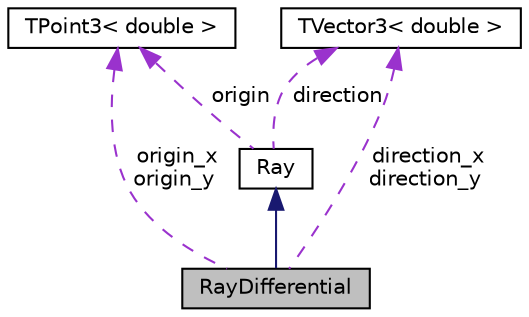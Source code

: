 digraph "RayDifferential"
{
 // LATEX_PDF_SIZE
  edge [fontname="Helvetica",fontsize="10",labelfontname="Helvetica",labelfontsize="10"];
  node [fontname="Helvetica",fontsize="10",shape="box"];
  Node1 [label="RayDifferential",height=0.2,width=0.4,color="black", fillcolor="grey75", style="filled", fontcolor="black",tooltip="ray differential"];
  Node2 -> Node1 [dir="back",color="midnightblue",fontsize="10",style="solid"];
  Node2 [label="Ray",height=0.2,width=0.4,color="black", fillcolor="white", style="filled",URL="$struct_ray.html",tooltip="ray"];
  Node3 -> Node2 [dir="back",color="darkorchid3",fontsize="10",style="dashed",label=" origin" ];
  Node3 [label="TPoint3\< double \>",height=0.2,width=0.4,color="black", fillcolor="white", style="filled",URL="$struct_t_point3.html",tooltip=" "];
  Node4 -> Node2 [dir="back",color="darkorchid3",fontsize="10",style="dashed",label=" direction" ];
  Node4 [label="TVector3\< double \>",height=0.2,width=0.4,color="black", fillcolor="white", style="filled",URL="$struct_t_vector3.html",tooltip=" "];
  Node3 -> Node1 [dir="back",color="darkorchid3",fontsize="10",style="dashed",label=" origin_x\norigin_y" ];
  Node4 -> Node1 [dir="back",color="darkorchid3",fontsize="10",style="dashed",label=" direction_x\ndirection_y" ];
}
